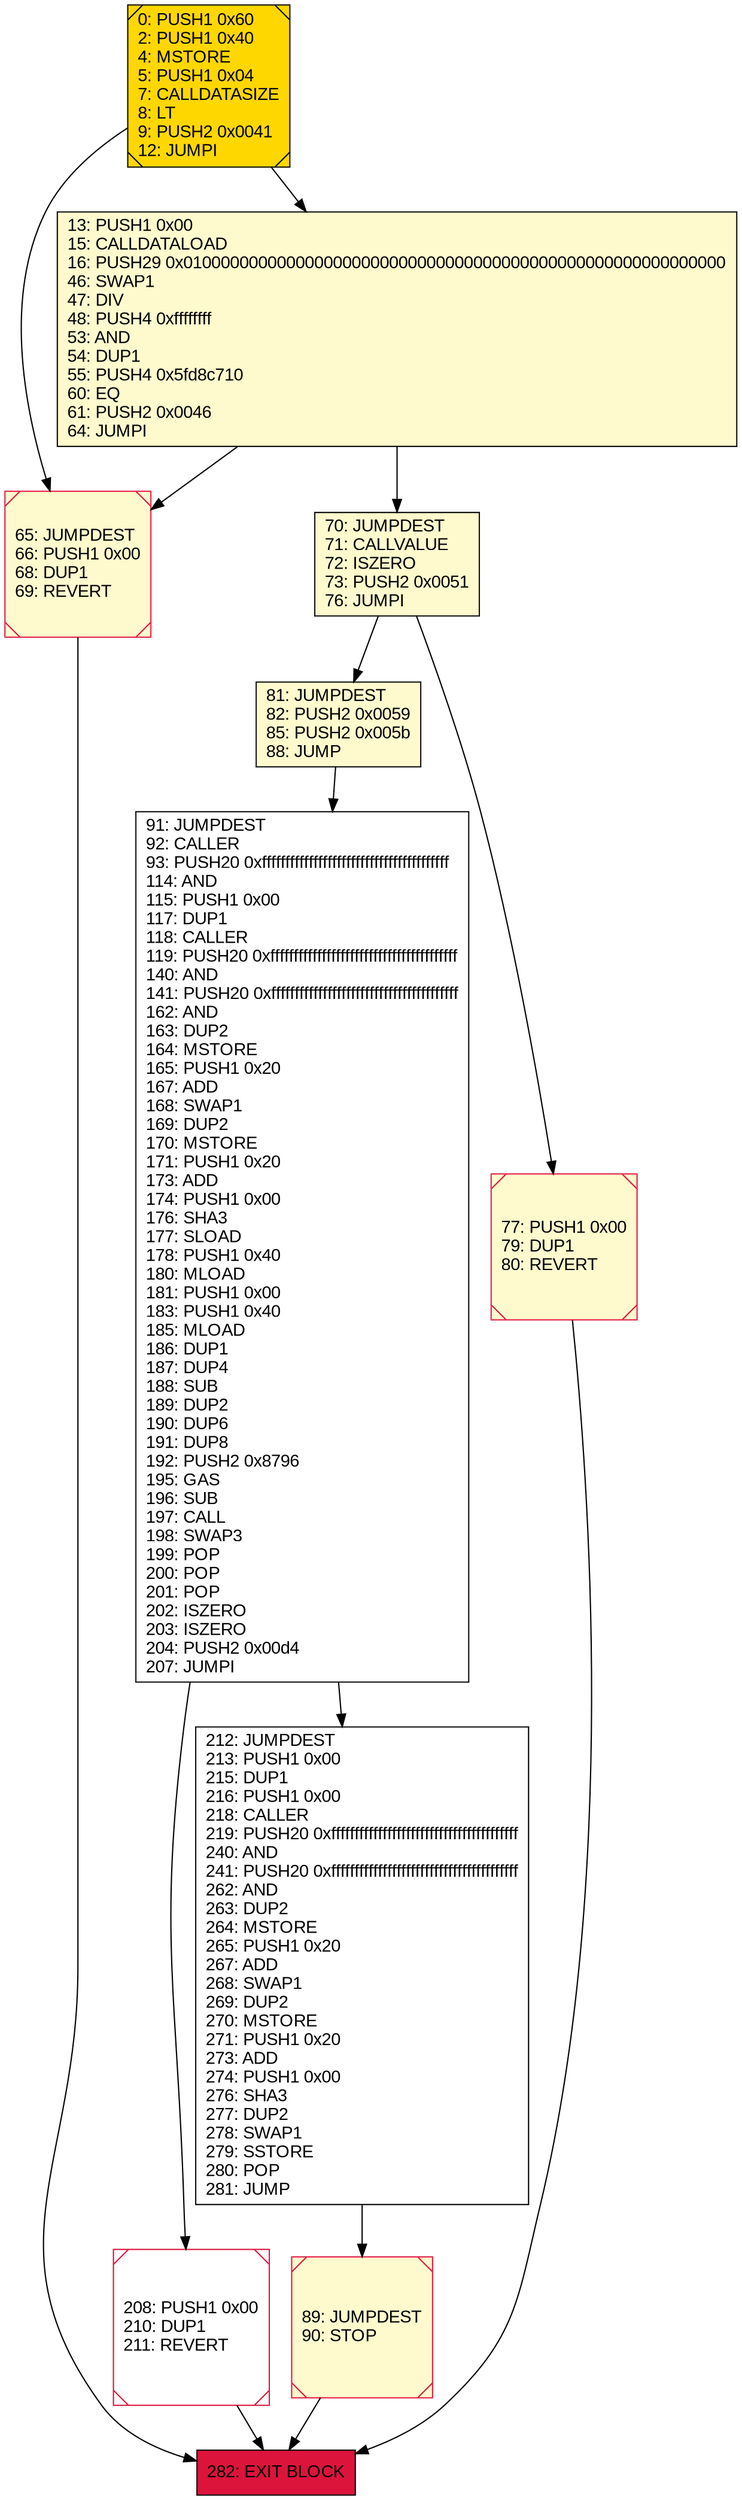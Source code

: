 digraph G {
bgcolor=transparent rankdir=UD;
node [shape=box style=filled color=black fillcolor=white fontname=arial fontcolor=black];
13 [label="13: PUSH1 0x00\l15: CALLDATALOAD\l16: PUSH29 0x0100000000000000000000000000000000000000000000000000000000\l46: SWAP1\l47: DIV\l48: PUSH4 0xffffffff\l53: AND\l54: DUP1\l55: PUSH4 0x5fd8c710\l60: EQ\l61: PUSH2 0x0046\l64: JUMPI\l" fillcolor=lemonchiffon ];
208 [label="208: PUSH1 0x00\l210: DUP1\l211: REVERT\l" shape=Msquare color=crimson ];
81 [label="81: JUMPDEST\l82: PUSH2 0x0059\l85: PUSH2 0x005b\l88: JUMP\l" fillcolor=lemonchiffon ];
65 [label="65: JUMPDEST\l66: PUSH1 0x00\l68: DUP1\l69: REVERT\l" fillcolor=lemonchiffon shape=Msquare color=crimson ];
0 [label="0: PUSH1 0x60\l2: PUSH1 0x40\l4: MSTORE\l5: PUSH1 0x04\l7: CALLDATASIZE\l8: LT\l9: PUSH2 0x0041\l12: JUMPI\l" fillcolor=lemonchiffon shape=Msquare fillcolor=gold ];
70 [label="70: JUMPDEST\l71: CALLVALUE\l72: ISZERO\l73: PUSH2 0x0051\l76: JUMPI\l" fillcolor=lemonchiffon ];
212 [label="212: JUMPDEST\l213: PUSH1 0x00\l215: DUP1\l216: PUSH1 0x00\l218: CALLER\l219: PUSH20 0xffffffffffffffffffffffffffffffffffffffff\l240: AND\l241: PUSH20 0xffffffffffffffffffffffffffffffffffffffff\l262: AND\l263: DUP2\l264: MSTORE\l265: PUSH1 0x20\l267: ADD\l268: SWAP1\l269: DUP2\l270: MSTORE\l271: PUSH1 0x20\l273: ADD\l274: PUSH1 0x00\l276: SHA3\l277: DUP2\l278: SWAP1\l279: SSTORE\l280: POP\l281: JUMP\l" ];
282 [label="282: EXIT BLOCK\l" fillcolor=crimson ];
77 [label="77: PUSH1 0x00\l79: DUP1\l80: REVERT\l" fillcolor=lemonchiffon shape=Msquare color=crimson ];
91 [label="91: JUMPDEST\l92: CALLER\l93: PUSH20 0xffffffffffffffffffffffffffffffffffffffff\l114: AND\l115: PUSH1 0x00\l117: DUP1\l118: CALLER\l119: PUSH20 0xffffffffffffffffffffffffffffffffffffffff\l140: AND\l141: PUSH20 0xffffffffffffffffffffffffffffffffffffffff\l162: AND\l163: DUP2\l164: MSTORE\l165: PUSH1 0x20\l167: ADD\l168: SWAP1\l169: DUP2\l170: MSTORE\l171: PUSH1 0x20\l173: ADD\l174: PUSH1 0x00\l176: SHA3\l177: SLOAD\l178: PUSH1 0x40\l180: MLOAD\l181: PUSH1 0x00\l183: PUSH1 0x40\l185: MLOAD\l186: DUP1\l187: DUP4\l188: SUB\l189: DUP2\l190: DUP6\l191: DUP8\l192: PUSH2 0x8796\l195: GAS\l196: SUB\l197: CALL\l198: SWAP3\l199: POP\l200: POP\l201: POP\l202: ISZERO\l203: ISZERO\l204: PUSH2 0x00d4\l207: JUMPI\l" ];
89 [label="89: JUMPDEST\l90: STOP\l" fillcolor=lemonchiffon shape=Msquare color=crimson ];
13 -> 65;
91 -> 212;
208 -> 282;
91 -> 208;
0 -> 65;
212 -> 89;
0 -> 13;
70 -> 81;
13 -> 70;
77 -> 282;
89 -> 282;
70 -> 77;
65 -> 282;
81 -> 91;
}